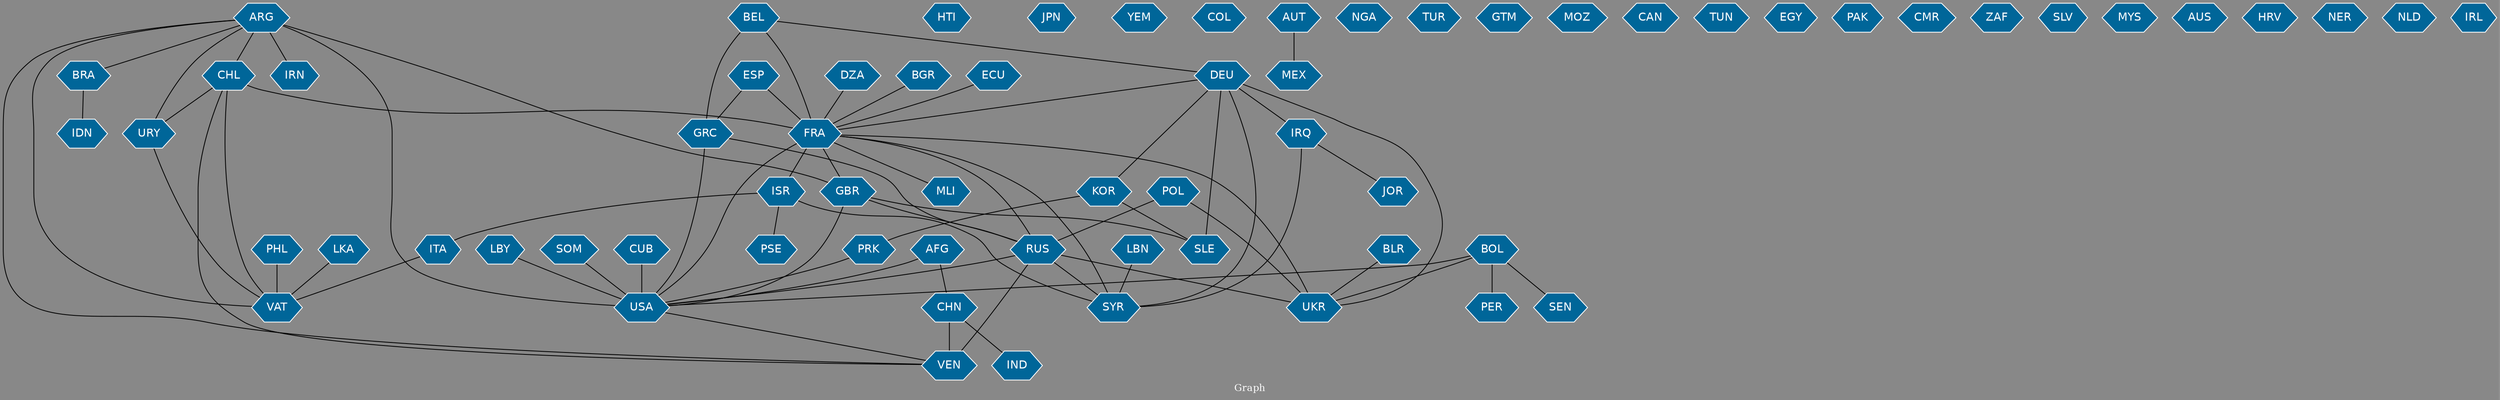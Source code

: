 // Countries together in item graph
graph {
	graph [bgcolor="#888888" fontcolor=white fontsize=12 label="Graph" outputorder=edgesfirst overlap=prism]
	node [color=white fillcolor="#006699" fontcolor=white fontname=Helvetica shape=hexagon style=filled]
	edge [arrowhead=open color=black fontcolor=white fontname=Courier fontsize=12]
		SYR [label=SYR]
		HTI [label=HTI]
		GRC [label=GRC]
		POL [label=POL]
		FRA [label=FRA]
		VEN [label=VEN]
		USA [label=USA]
		ARG [label=ARG]
		IDN [label=IDN]
		JPN [label=JPN]
		DEU [label=DEU]
		BEL [label=BEL]
		RUS [label=RUS]
		UKR [label=UKR]
		YEM [label=YEM]
		SOM [label=SOM]
		CUB [label=CUB]
		BRA [label=BRA]
		JOR [label=JOR]
		COL [label=COL]
		MEX [label=MEX]
		GBR [label=GBR]
		NGA [label=NGA]
		TUR [label=TUR]
		ITA [label=ITA]
		BOL [label=BOL]
		PER [label=PER]
		VAT [label=VAT]
		PHL [label=PHL]
		LBY [label=LBY]
		AUT [label=AUT]
		CHL [label=CHL]
		GTM [label=GTM]
		ISR [label=ISR]
		LKA [label=LKA]
		IRQ [label=IRQ]
		ESP [label=ESP]
		DZA [label=DZA]
		PSE [label=PSE]
		CHN [label=CHN]
		MOZ [label=MOZ]
		PRK [label=PRK]
		LBN [label=LBN]
		AFG [label=AFG]
		CAN [label=CAN]
		TUN [label=TUN]
		IRN [label=IRN]
		BLR [label=BLR]
		EGY [label=EGY]
		URY [label=URY]
		PAK [label=PAK]
		IND [label=IND]
		CMR [label=CMR]
		ZAF [label=ZAF]
		SLV [label=SLV]
		MYS [label=MYS]
		SLE [label=SLE]
		KOR [label=KOR]
		MLI [label=MLI]
		AUS [label=AUS]
		HRV [label=HRV]
		SEN [label=SEN]
		NER [label=NER]
		NLD [label=NLD]
		BGR [label=BGR]
		IRL [label=IRL]
		ECU [label=ECU]
			GRC -- RUS [weight=1]
			ESP -- GRC [weight=1]
			DEU -- FRA [weight=1]
			DEU -- UKR [weight=1]
			KOR -- PRK [weight=1]
			ISR -- PSE [weight=3]
			RUS -- VEN [weight=4]
			AUT -- MEX [weight=1]
			GRC -- USA [weight=1]
			PHL -- VAT [weight=4]
			FRA -- USA [weight=2]
			ISR -- SYR [weight=1]
			AFG -- CHN [weight=1]
			BGR -- FRA [weight=1]
			ARG -- USA [weight=3]
			PRK -- USA [weight=1]
			ESP -- FRA [weight=1]
			CHL -- FRA [weight=1]
			ARG -- BRA [weight=1]
			BOL -- SEN [weight=1]
			RUS -- SYR [weight=1]
			ECU -- FRA [weight=1]
			ARG -- IRN [weight=1]
			ISR -- ITA [weight=1]
			CHN -- IND [weight=1]
			CHL -- VEN [weight=1]
			ARG -- GBR [weight=1]
			URY -- VAT [weight=1]
			BRA -- IDN [weight=3]
			ARG -- CHL [weight=1]
			DEU -- IRQ [weight=1]
			DZA -- FRA [weight=1]
			FRA -- SYR [weight=1]
			GBR -- USA [weight=1]
			BOL -- UKR [weight=2]
			ARG -- VAT [weight=1]
			BLR -- UKR [weight=2]
			GBR -- SLE [weight=1]
			CHL -- URY [weight=1]
			ITA -- VAT [weight=1]
			RUS -- USA [weight=1]
			SOM -- USA [weight=1]
			BEL -- GRC [weight=2]
			LBN -- SYR [weight=1]
			BOL -- USA [weight=1]
			RUS -- UKR [weight=6]
			BEL -- FRA [weight=1]
			IRQ -- SYR [weight=1]
			FRA -- RUS [weight=2]
			CUB -- USA [weight=8]
			LBY -- USA [weight=1]
			BOL -- PER [weight=2]
			KOR -- SLE [weight=1]
			IRQ -- JOR [weight=1]
			CHN -- VEN [weight=2]
			GBR -- RUS [weight=1]
			POL -- RUS [weight=1]
			FRA -- ISR [weight=5]
			DEU -- SLE [weight=1]
			LKA -- VAT [weight=2]
			ARG -- URY [weight=1]
			FRA -- MLI [weight=1]
			DEU -- KOR [weight=1]
			DEU -- SYR [weight=1]
			FRA -- UKR [weight=1]
			FRA -- GBR [weight=1]
			CHL -- VAT [weight=2]
			BEL -- DEU [weight=1]
			AFG -- USA [weight=1]
			ARG -- VEN [weight=1]
			POL -- UKR [weight=1]
			USA -- VEN [weight=1]
}